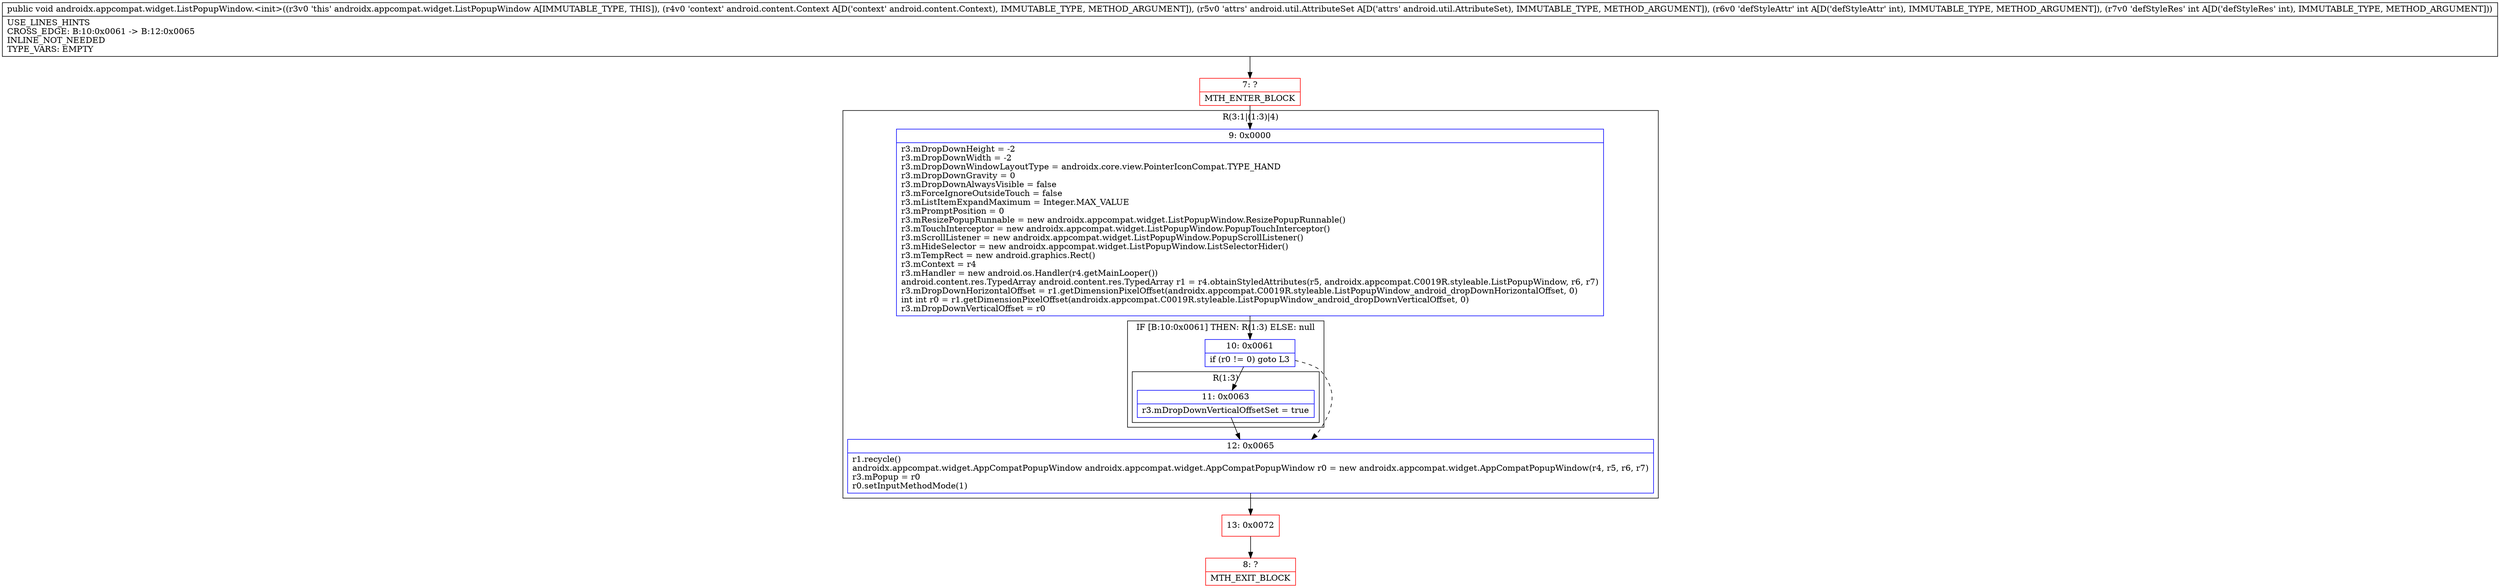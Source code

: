 digraph "CFG forandroidx.appcompat.widget.ListPopupWindow.\<init\>(Landroid\/content\/Context;Landroid\/util\/AttributeSet;II)V" {
subgraph cluster_Region_970775127 {
label = "R(3:1|(1:3)|4)";
node [shape=record,color=blue];
Node_9 [shape=record,label="{9\:\ 0x0000|r3.mDropDownHeight = \-2\lr3.mDropDownWidth = \-2\lr3.mDropDownWindowLayoutType = androidx.core.view.PointerIconCompat.TYPE_HAND\lr3.mDropDownGravity = 0\lr3.mDropDownAlwaysVisible = false\lr3.mForceIgnoreOutsideTouch = false\lr3.mListItemExpandMaximum = Integer.MAX_VALUE\lr3.mPromptPosition = 0\lr3.mResizePopupRunnable = new androidx.appcompat.widget.ListPopupWindow.ResizePopupRunnable()\lr3.mTouchInterceptor = new androidx.appcompat.widget.ListPopupWindow.PopupTouchInterceptor()\lr3.mScrollListener = new androidx.appcompat.widget.ListPopupWindow.PopupScrollListener()\lr3.mHideSelector = new androidx.appcompat.widget.ListPopupWindow.ListSelectorHider()\lr3.mTempRect = new android.graphics.Rect()\lr3.mContext = r4\lr3.mHandler = new android.os.Handler(r4.getMainLooper())\landroid.content.res.TypedArray android.content.res.TypedArray r1 = r4.obtainStyledAttributes(r5, androidx.appcompat.C0019R.styleable.ListPopupWindow, r6, r7)\lr3.mDropDownHorizontalOffset = r1.getDimensionPixelOffset(androidx.appcompat.C0019R.styleable.ListPopupWindow_android_dropDownHorizontalOffset, 0)\lint int r0 = r1.getDimensionPixelOffset(androidx.appcompat.C0019R.styleable.ListPopupWindow_android_dropDownVerticalOffset, 0)\lr3.mDropDownVerticalOffset = r0\l}"];
subgraph cluster_IfRegion_27272421 {
label = "IF [B:10:0x0061] THEN: R(1:3) ELSE: null";
node [shape=record,color=blue];
Node_10 [shape=record,label="{10\:\ 0x0061|if (r0 != 0) goto L3\l}"];
subgraph cluster_Region_703455396 {
label = "R(1:3)";
node [shape=record,color=blue];
Node_11 [shape=record,label="{11\:\ 0x0063|r3.mDropDownVerticalOffsetSet = true\l}"];
}
}
Node_12 [shape=record,label="{12\:\ 0x0065|r1.recycle()\landroidx.appcompat.widget.AppCompatPopupWindow androidx.appcompat.widget.AppCompatPopupWindow r0 = new androidx.appcompat.widget.AppCompatPopupWindow(r4, r5, r6, r7)\lr3.mPopup = r0\lr0.setInputMethodMode(1)\l}"];
}
Node_7 [shape=record,color=red,label="{7\:\ ?|MTH_ENTER_BLOCK\l}"];
Node_13 [shape=record,color=red,label="{13\:\ 0x0072}"];
Node_8 [shape=record,color=red,label="{8\:\ ?|MTH_EXIT_BLOCK\l}"];
MethodNode[shape=record,label="{public void androidx.appcompat.widget.ListPopupWindow.\<init\>((r3v0 'this' androidx.appcompat.widget.ListPopupWindow A[IMMUTABLE_TYPE, THIS]), (r4v0 'context' android.content.Context A[D('context' android.content.Context), IMMUTABLE_TYPE, METHOD_ARGUMENT]), (r5v0 'attrs' android.util.AttributeSet A[D('attrs' android.util.AttributeSet), IMMUTABLE_TYPE, METHOD_ARGUMENT]), (r6v0 'defStyleAttr' int A[D('defStyleAttr' int), IMMUTABLE_TYPE, METHOD_ARGUMENT]), (r7v0 'defStyleRes' int A[D('defStyleRes' int), IMMUTABLE_TYPE, METHOD_ARGUMENT]))  | USE_LINES_HINTS\lCROSS_EDGE: B:10:0x0061 \-\> B:12:0x0065\lINLINE_NOT_NEEDED\lTYPE_VARS: EMPTY\l}"];
MethodNode -> Node_7;Node_9 -> Node_10;
Node_10 -> Node_11;
Node_10 -> Node_12[style=dashed];
Node_11 -> Node_12;
Node_12 -> Node_13;
Node_7 -> Node_9;
Node_13 -> Node_8;
}

